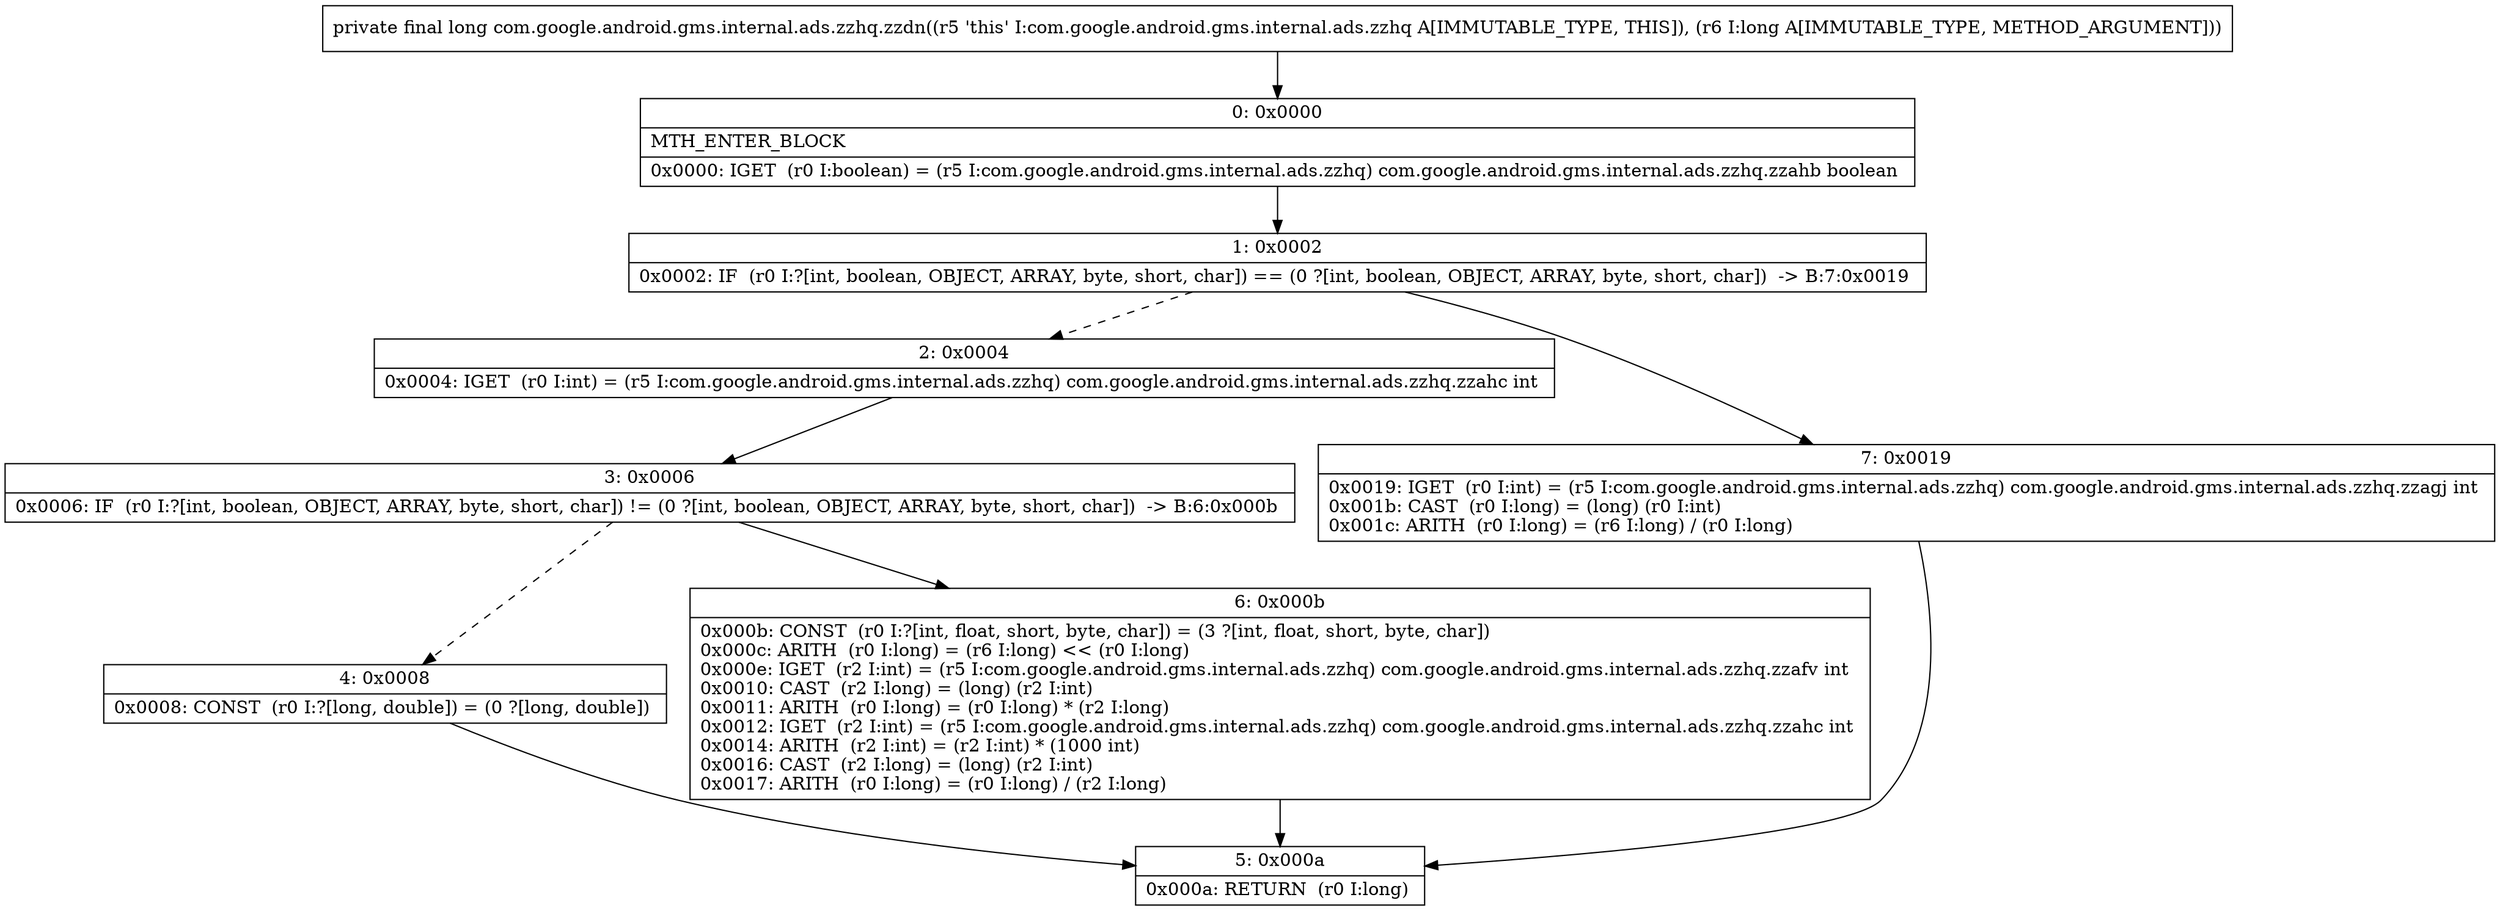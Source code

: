 digraph "CFG forcom.google.android.gms.internal.ads.zzhq.zzdn(J)J" {
Node_0 [shape=record,label="{0\:\ 0x0000|MTH_ENTER_BLOCK\l|0x0000: IGET  (r0 I:boolean) = (r5 I:com.google.android.gms.internal.ads.zzhq) com.google.android.gms.internal.ads.zzhq.zzahb boolean \l}"];
Node_1 [shape=record,label="{1\:\ 0x0002|0x0002: IF  (r0 I:?[int, boolean, OBJECT, ARRAY, byte, short, char]) == (0 ?[int, boolean, OBJECT, ARRAY, byte, short, char])  \-\> B:7:0x0019 \l}"];
Node_2 [shape=record,label="{2\:\ 0x0004|0x0004: IGET  (r0 I:int) = (r5 I:com.google.android.gms.internal.ads.zzhq) com.google.android.gms.internal.ads.zzhq.zzahc int \l}"];
Node_3 [shape=record,label="{3\:\ 0x0006|0x0006: IF  (r0 I:?[int, boolean, OBJECT, ARRAY, byte, short, char]) != (0 ?[int, boolean, OBJECT, ARRAY, byte, short, char])  \-\> B:6:0x000b \l}"];
Node_4 [shape=record,label="{4\:\ 0x0008|0x0008: CONST  (r0 I:?[long, double]) = (0 ?[long, double]) \l}"];
Node_5 [shape=record,label="{5\:\ 0x000a|0x000a: RETURN  (r0 I:long) \l}"];
Node_6 [shape=record,label="{6\:\ 0x000b|0x000b: CONST  (r0 I:?[int, float, short, byte, char]) = (3 ?[int, float, short, byte, char]) \l0x000c: ARITH  (r0 I:long) = (r6 I:long) \<\< (r0 I:long) \l0x000e: IGET  (r2 I:int) = (r5 I:com.google.android.gms.internal.ads.zzhq) com.google.android.gms.internal.ads.zzhq.zzafv int \l0x0010: CAST  (r2 I:long) = (long) (r2 I:int) \l0x0011: ARITH  (r0 I:long) = (r0 I:long) * (r2 I:long) \l0x0012: IGET  (r2 I:int) = (r5 I:com.google.android.gms.internal.ads.zzhq) com.google.android.gms.internal.ads.zzhq.zzahc int \l0x0014: ARITH  (r2 I:int) = (r2 I:int) * (1000 int) \l0x0016: CAST  (r2 I:long) = (long) (r2 I:int) \l0x0017: ARITH  (r0 I:long) = (r0 I:long) \/ (r2 I:long) \l}"];
Node_7 [shape=record,label="{7\:\ 0x0019|0x0019: IGET  (r0 I:int) = (r5 I:com.google.android.gms.internal.ads.zzhq) com.google.android.gms.internal.ads.zzhq.zzagj int \l0x001b: CAST  (r0 I:long) = (long) (r0 I:int) \l0x001c: ARITH  (r0 I:long) = (r6 I:long) \/ (r0 I:long) \l}"];
MethodNode[shape=record,label="{private final long com.google.android.gms.internal.ads.zzhq.zzdn((r5 'this' I:com.google.android.gms.internal.ads.zzhq A[IMMUTABLE_TYPE, THIS]), (r6 I:long A[IMMUTABLE_TYPE, METHOD_ARGUMENT])) }"];
MethodNode -> Node_0;
Node_0 -> Node_1;
Node_1 -> Node_2[style=dashed];
Node_1 -> Node_7;
Node_2 -> Node_3;
Node_3 -> Node_4[style=dashed];
Node_3 -> Node_6;
Node_4 -> Node_5;
Node_6 -> Node_5;
Node_7 -> Node_5;
}

